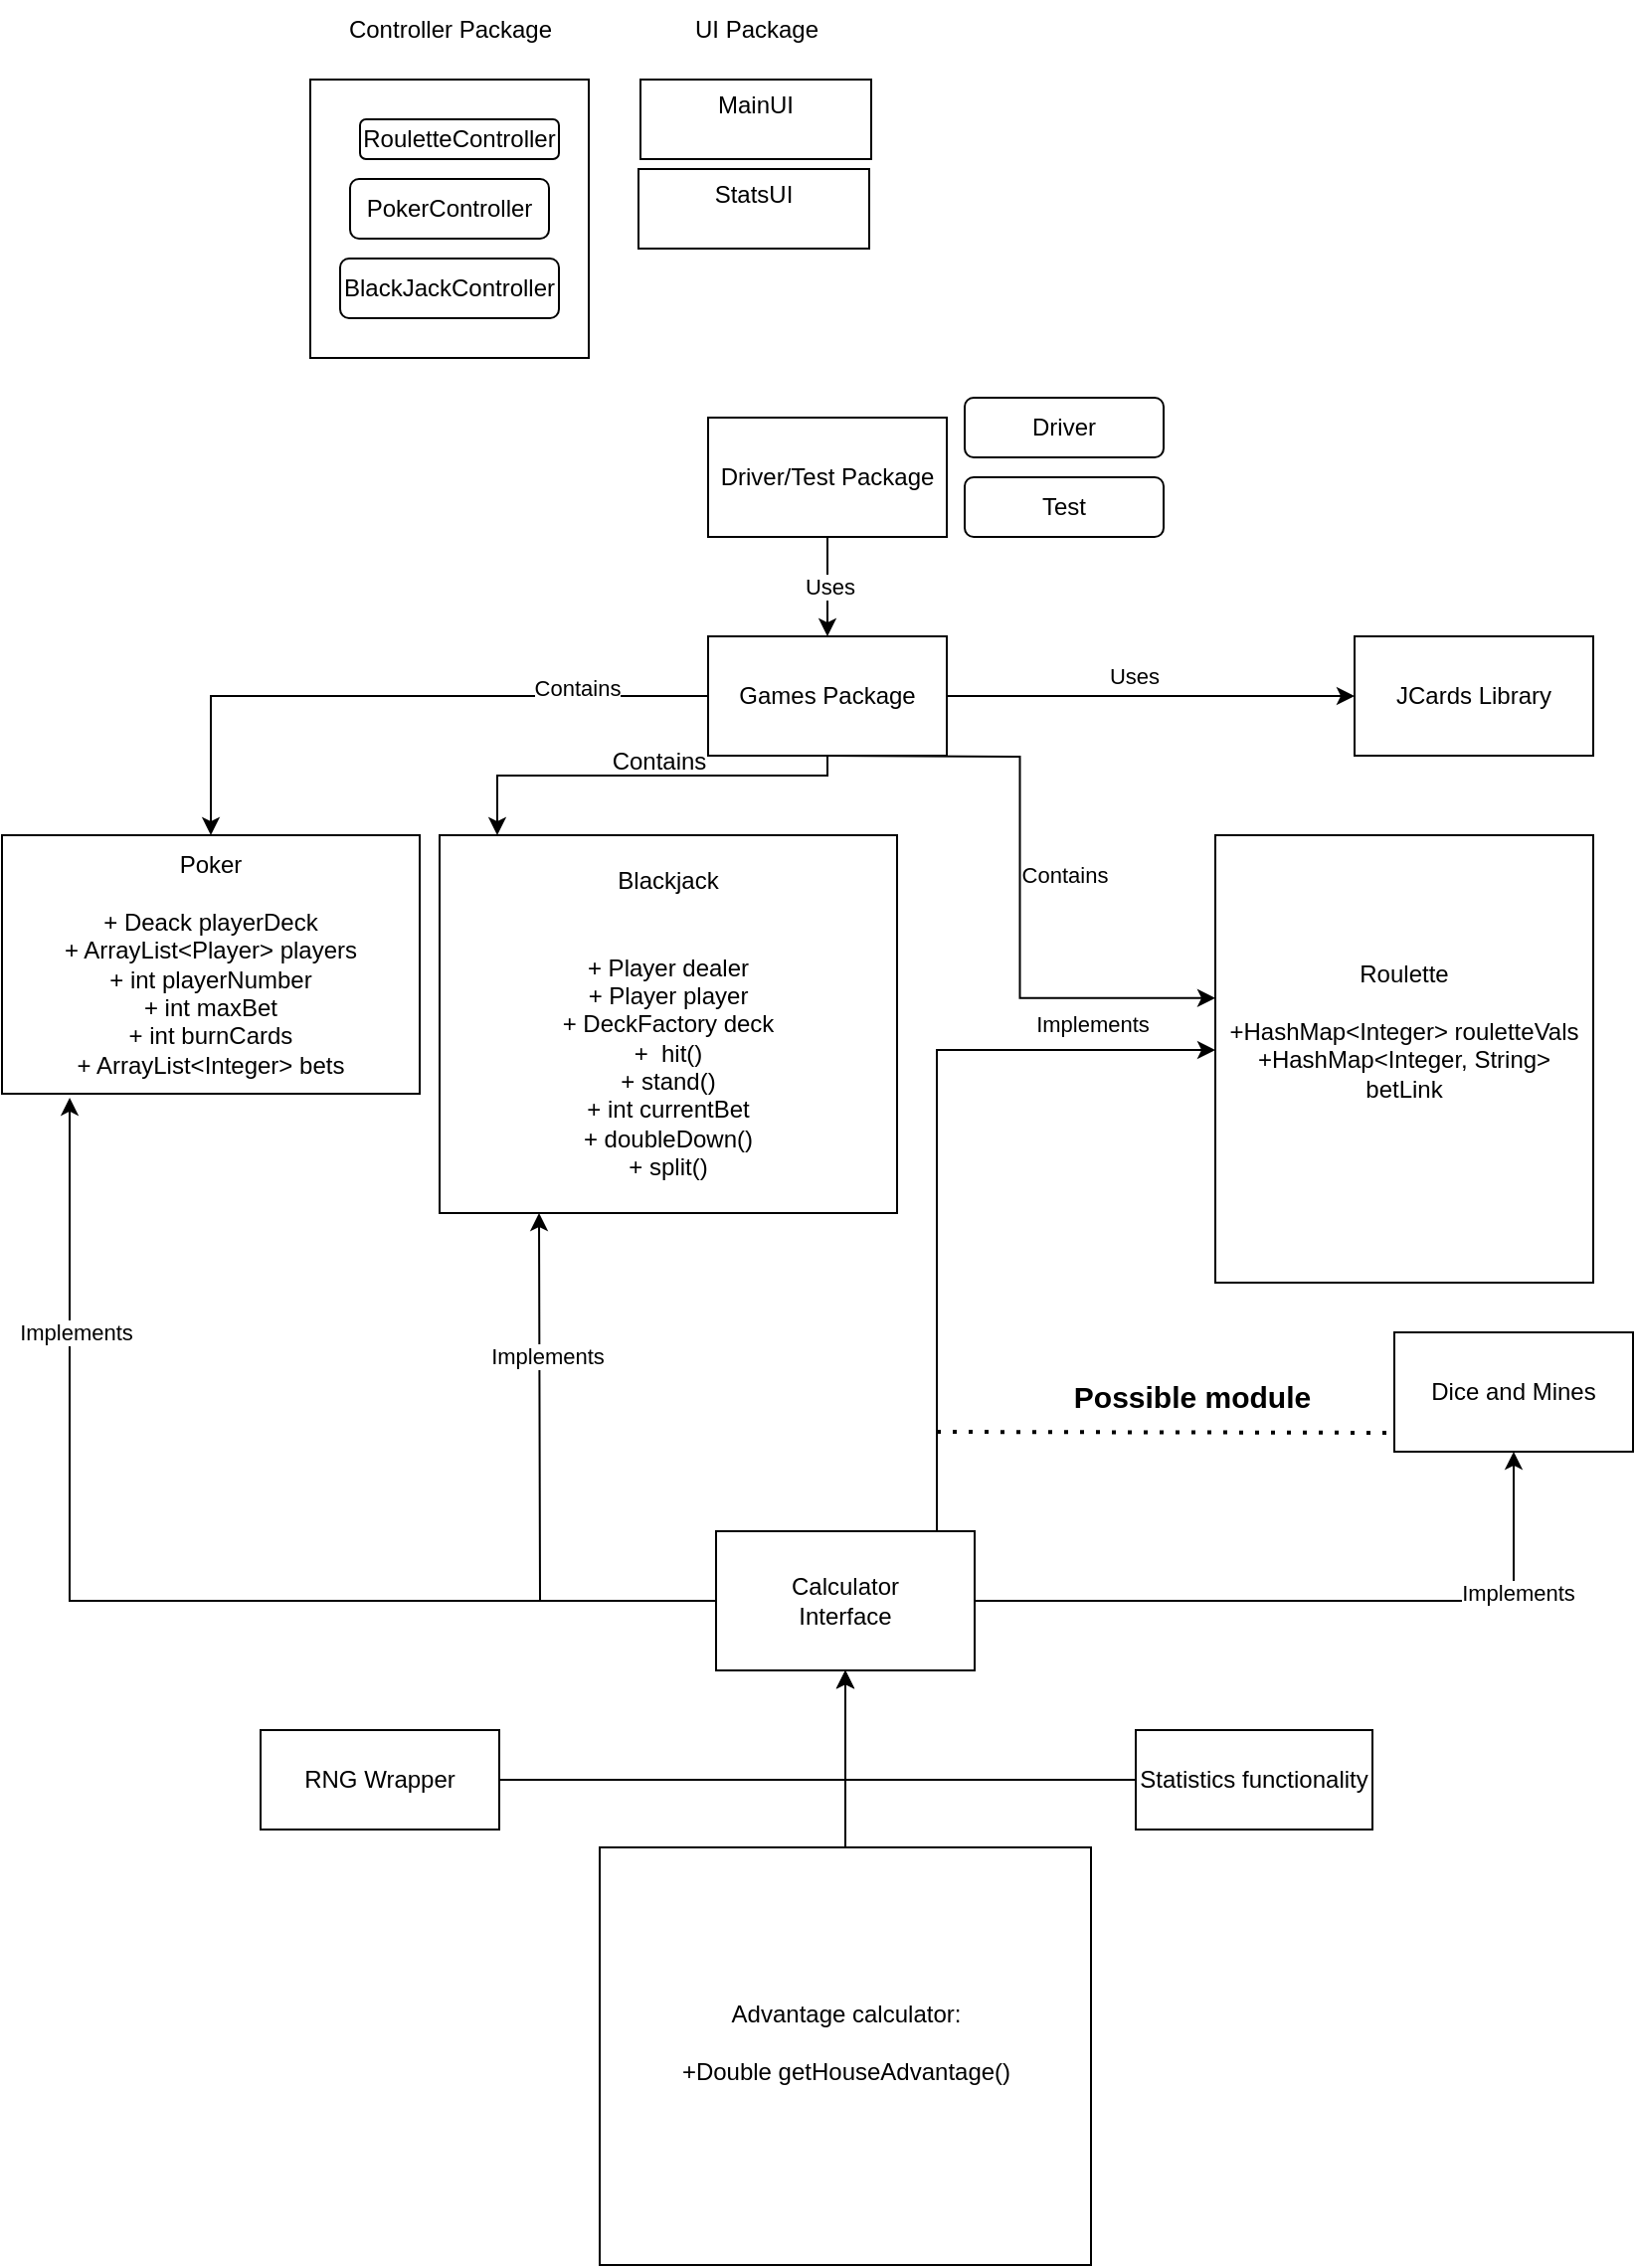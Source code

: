 <mxfile version="26.0.11">
  <diagram id="C5RBs43oDa-KdzZeNtuy" name="Page-1">
    <mxGraphModel dx="3521" dy="1154" grid="1" gridSize="10" guides="1" tooltips="1" connect="1" arrows="1" fold="1" page="1" pageScale="1" pageWidth="827" pageHeight="1169" math="0" shadow="0">
      <root>
        <mxCell id="WIyWlLk6GJQsqaUBKTNV-0" />
        <mxCell id="WIyWlLk6GJQsqaUBKTNV-1" parent="WIyWlLk6GJQsqaUBKTNV-0" />
        <mxCell id="tToA4wUiExiqptiXw_F4-0" value="&lt;div&gt;Poker&lt;/div&gt;&lt;div&gt;&lt;br&gt;&lt;/div&gt;&lt;div&gt;+ Deack playerDeck&lt;/div&gt;&lt;div&gt;+ ArrayList&amp;lt;Player&amp;gt; players&lt;/div&gt;&lt;div&gt;+ int playerNumber&lt;/div&gt;&lt;div&gt;+ int maxBet&lt;/div&gt;&lt;div&gt;+ int burnCards&lt;/div&gt;&lt;div&gt;+ ArrayList&amp;lt;Integer&amp;gt; bets&lt;br&gt;&lt;/div&gt;" style="rounded=0;whiteSpace=wrap;html=1;" parent="WIyWlLk6GJQsqaUBKTNV-1" vertex="1">
          <mxGeometry x="-10" y="450" width="210" height="130" as="geometry" />
        </mxCell>
        <mxCell id="tToA4wUiExiqptiXw_F4-1" value="&lt;div&gt;Blackjack&lt;/div&gt;&lt;div&gt;&lt;br&gt;&lt;/div&gt;&lt;div&gt;&lt;br&gt;&lt;/div&gt;&lt;div&gt;+ Player dealer&lt;/div&gt;&lt;div&gt;+ Player player&lt;/div&gt;&lt;div&gt;+ DeckFactory deck&lt;/div&gt;&lt;div&gt;+&amp;nbsp; hit()&lt;/div&gt;&lt;div&gt;+ stand()&lt;/div&gt;&lt;div&gt;+ int currentBet&lt;/div&gt;&lt;div&gt;+ doubleDown()&lt;/div&gt;&lt;div&gt;+ split()&lt;br&gt;&lt;/div&gt;" style="rounded=0;whiteSpace=wrap;html=1;" parent="WIyWlLk6GJQsqaUBKTNV-1" vertex="1">
          <mxGeometry x="210" y="450" width="230" height="190" as="geometry" />
        </mxCell>
        <mxCell id="tToA4wUiExiqptiXw_F4-2" value="&lt;div&gt;Roulette&lt;/div&gt;&lt;div&gt;&lt;br&gt;&lt;/div&gt;&lt;div&gt;+HashMap&amp;lt;Integer&amp;gt; rouletteVals&lt;/div&gt;&lt;div&gt;+HashMap&amp;lt;Integer, String&amp;gt; betLink&lt;/div&gt;&lt;div&gt;&lt;br&gt;&lt;/div&gt;&lt;div&gt;&lt;br&gt;&lt;/div&gt;" style="rounded=0;whiteSpace=wrap;html=1;" parent="WIyWlLk6GJQsqaUBKTNV-1" vertex="1">
          <mxGeometry x="600" y="450" width="190" height="225" as="geometry" />
        </mxCell>
        <mxCell id="tToA4wUiExiqptiXw_F4-3" value="&lt;div&gt;MainUI&lt;/div&gt;&lt;div&gt;&lt;br&gt;&lt;/div&gt;" style="rounded=0;whiteSpace=wrap;html=1;" parent="WIyWlLk6GJQsqaUBKTNV-1" vertex="1">
          <mxGeometry x="311" y="70" width="116" height="40" as="geometry" />
        </mxCell>
        <mxCell id="tToA4wUiExiqptiXw_F4-4" value="" style="endArrow=none;dashed=1;html=1;dashPattern=1 3;strokeWidth=2;rounded=0;" parent="WIyWlLk6GJQsqaUBKTNV-1" edge="1">
          <mxGeometry width="50" height="50" relative="1" as="geometry">
            <mxPoint x="460" y="750" as="sourcePoint" />
            <mxPoint x="694.5" y="750.5" as="targetPoint" />
          </mxGeometry>
        </mxCell>
        <mxCell id="tToA4wUiExiqptiXw_F4-5" value="&lt;div&gt;Dice and Mines&lt;/div&gt;" style="rounded=0;whiteSpace=wrap;html=1;" parent="WIyWlLk6GJQsqaUBKTNV-1" vertex="1">
          <mxGeometry x="690" y="700" width="120" height="60" as="geometry" />
        </mxCell>
        <mxCell id="tToA4wUiExiqptiXw_F4-6" value="&lt;font style=&quot;font-size: 15px;&quot;&gt;Possible module&lt;/font&gt;" style="text;strokeColor=none;fillColor=none;html=1;fontSize=24;fontStyle=1;verticalAlign=middle;align=center;" parent="WIyWlLk6GJQsqaUBKTNV-1" vertex="1">
          <mxGeometry x="537.5" y="710" width="100" height="40" as="geometry" />
        </mxCell>
        <mxCell id="tToA4wUiExiqptiXw_F4-28" style="edgeStyle=orthogonalEdgeStyle;rounded=0;orthogonalLoop=1;jettySize=auto;html=1;entryX=0.5;entryY=1;entryDx=0;entryDy=0;" parent="WIyWlLk6GJQsqaUBKTNV-1" source="tToA4wUiExiqptiXw_F4-10" target="tToA4wUiExiqptiXw_F4-11" edge="1">
          <mxGeometry relative="1" as="geometry" />
        </mxCell>
        <mxCell id="tToA4wUiExiqptiXw_F4-10" value="RNG Wrapper" style="rounded=0;whiteSpace=wrap;html=1;" parent="WIyWlLk6GJQsqaUBKTNV-1" vertex="1">
          <mxGeometry x="120" y="900" width="120" height="50" as="geometry" />
        </mxCell>
        <mxCell id="tToA4wUiExiqptiXw_F4-13" style="edgeStyle=orthogonalEdgeStyle;rounded=0;orthogonalLoop=1;jettySize=auto;html=1;exitX=0;exitY=0.5;exitDx=0;exitDy=0;entryX=0.162;entryY=1.015;entryDx=0;entryDy=0;entryPerimeter=0;" parent="WIyWlLk6GJQsqaUBKTNV-1" source="tToA4wUiExiqptiXw_F4-11" edge="1" target="tToA4wUiExiqptiXw_F4-0">
          <mxGeometry relative="1" as="geometry">
            <mxPoint x="29" y="670" as="targetPoint" />
          </mxGeometry>
        </mxCell>
        <mxCell id="tToA4wUiExiqptiXw_F4-19" value="Implements" style="edgeLabel;html=1;align=center;verticalAlign=middle;resizable=0;points=[];" parent="tToA4wUiExiqptiXw_F4-13" vertex="1" connectable="0">
          <mxGeometry x="0.591" y="-3" relative="1" as="geometry">
            <mxPoint as="offset" />
          </mxGeometry>
        </mxCell>
        <mxCell id="tToA4wUiExiqptiXw_F4-15" style="edgeStyle=orthogonalEdgeStyle;rounded=0;orthogonalLoop=1;jettySize=auto;html=1;" parent="WIyWlLk6GJQsqaUBKTNV-1" source="tToA4wUiExiqptiXw_F4-11" target="tToA4wUiExiqptiXw_F4-2" edge="1">
          <mxGeometry relative="1" as="geometry">
            <Array as="points">
              <mxPoint x="460" y="558" />
            </Array>
          </mxGeometry>
        </mxCell>
        <mxCell id="tToA4wUiExiqptiXw_F4-17" value="Implements" style="edgeLabel;html=1;align=center;verticalAlign=middle;resizable=0;points=[];" parent="tToA4wUiExiqptiXw_F4-15" vertex="1" connectable="0">
          <mxGeometry x="0.186" relative="1" as="geometry">
            <mxPoint x="78" y="-29" as="offset" />
          </mxGeometry>
        </mxCell>
        <mxCell id="tToA4wUiExiqptiXw_F4-16" style="edgeStyle=orthogonalEdgeStyle;rounded=0;orthogonalLoop=1;jettySize=auto;html=1;entryX=0.5;entryY=1;entryDx=0;entryDy=0;" parent="WIyWlLk6GJQsqaUBKTNV-1" source="tToA4wUiExiqptiXw_F4-11" target="tToA4wUiExiqptiXw_F4-5" edge="1">
          <mxGeometry relative="1" as="geometry" />
        </mxCell>
        <mxCell id="tToA4wUiExiqptiXw_F4-20" value="Implements" style="edgeLabel;html=1;align=center;verticalAlign=middle;resizable=0;points=[];" parent="tToA4wUiExiqptiXw_F4-16" vertex="1" connectable="0">
          <mxGeometry x="0.589" y="-2" relative="1" as="geometry">
            <mxPoint as="offset" />
          </mxGeometry>
        </mxCell>
        <mxCell id="jq3g5ppvfEtibvaRHfFG-3" style="edgeStyle=orthogonalEdgeStyle;rounded=0;orthogonalLoop=1;jettySize=auto;html=1;" edge="1" parent="WIyWlLk6GJQsqaUBKTNV-1" source="tToA4wUiExiqptiXw_F4-11">
          <mxGeometry relative="1" as="geometry">
            <mxPoint x="260" y="640" as="targetPoint" />
          </mxGeometry>
        </mxCell>
        <mxCell id="jq3g5ppvfEtibvaRHfFG-4" value="Implements" style="edgeLabel;html=1;align=center;verticalAlign=middle;resizable=0;points=[];" vertex="1" connectable="0" parent="jq3g5ppvfEtibvaRHfFG-3">
          <mxGeometry x="0.492" y="-4" relative="1" as="geometry">
            <mxPoint as="offset" />
          </mxGeometry>
        </mxCell>
        <mxCell id="tToA4wUiExiqptiXw_F4-11" value="&lt;div&gt;Calculator&lt;/div&gt;Interface" style="rounded=0;whiteSpace=wrap;html=1;" parent="WIyWlLk6GJQsqaUBKTNV-1" vertex="1">
          <mxGeometry x="349" y="800" width="130" height="70" as="geometry" />
        </mxCell>
        <mxCell id="tToA4wUiExiqptiXw_F4-29" style="edgeStyle=orthogonalEdgeStyle;rounded=0;orthogonalLoop=1;jettySize=auto;html=1;" parent="WIyWlLk6GJQsqaUBKTNV-1" source="tToA4wUiExiqptiXw_F4-22" target="tToA4wUiExiqptiXw_F4-11" edge="1">
          <mxGeometry relative="1" as="geometry">
            <Array as="points">
              <mxPoint x="414" y="840" />
              <mxPoint x="414" y="840" />
            </Array>
          </mxGeometry>
        </mxCell>
        <mxCell id="tToA4wUiExiqptiXw_F4-22" value="Advantage calculator:&lt;br&gt;&lt;div&gt;&lt;br&gt;&lt;/div&gt;&lt;div&gt;+Double getHouseAdvantage()&lt;/div&gt;&lt;div&gt;&lt;br&gt;&lt;/div&gt;" style="rounded=0;whiteSpace=wrap;html=1;" parent="WIyWlLk6GJQsqaUBKTNV-1" vertex="1">
          <mxGeometry x="290.5" y="959" width="247" height="210" as="geometry" />
        </mxCell>
        <mxCell id="jq3g5ppvfEtibvaRHfFG-1" style="edgeStyle=orthogonalEdgeStyle;rounded=0;orthogonalLoop=1;jettySize=auto;html=1;entryX=0.5;entryY=1;entryDx=0;entryDy=0;" edge="1" parent="WIyWlLk6GJQsqaUBKTNV-1" source="tToA4wUiExiqptiXw_F4-23" target="tToA4wUiExiqptiXw_F4-11">
          <mxGeometry relative="1" as="geometry" />
        </mxCell>
        <mxCell id="tToA4wUiExiqptiXw_F4-23" value="Statistics functionality" style="rounded=0;whiteSpace=wrap;html=1;" parent="WIyWlLk6GJQsqaUBKTNV-1" vertex="1">
          <mxGeometry x="560" y="900" width="119" height="50" as="geometry" />
        </mxCell>
        <mxCell id="tToA4wUiExiqptiXw_F4-41" value="" style="whiteSpace=wrap;html=1;aspect=fixed;" parent="WIyWlLk6GJQsqaUBKTNV-1" vertex="1">
          <mxGeometry x="145" y="70" width="140" height="140" as="geometry" />
        </mxCell>
        <mxCell id="tToA4wUiExiqptiXw_F4-32" value="PokerController" style="rounded=1;whiteSpace=wrap;html=1;" parent="WIyWlLk6GJQsqaUBKTNV-1" vertex="1">
          <mxGeometry x="165" y="120" width="100" height="30" as="geometry" />
        </mxCell>
        <mxCell id="tToA4wUiExiqptiXw_F4-33" value="BlackJackController" style="rounded=1;whiteSpace=wrap;html=1;" parent="WIyWlLk6GJQsqaUBKTNV-1" vertex="1">
          <mxGeometry x="160" y="160" width="110" height="30" as="geometry" />
        </mxCell>
        <mxCell id="tToA4wUiExiqptiXw_F4-34" value="RouletteController" style="rounded=1;whiteSpace=wrap;html=1;" parent="WIyWlLk6GJQsqaUBKTNV-1" vertex="1">
          <mxGeometry x="170" y="90" width="100" height="20" as="geometry" />
        </mxCell>
        <mxCell id="tToA4wUiExiqptiXw_F4-42" value="Controller Package" style="text;html=1;align=center;verticalAlign=middle;resizable=0;points=[];autosize=1;strokeColor=none;fillColor=none;" parent="WIyWlLk6GJQsqaUBKTNV-1" vertex="1">
          <mxGeometry x="150" y="30" width="130" height="30" as="geometry" />
        </mxCell>
        <mxCell id="tToA4wUiExiqptiXw_F4-43" value="UI Package" style="text;html=1;align=center;verticalAlign=middle;resizable=0;points=[];autosize=1;strokeColor=none;fillColor=none;" parent="WIyWlLk6GJQsqaUBKTNV-1" vertex="1">
          <mxGeometry x="324" y="30" width="90" height="30" as="geometry" />
        </mxCell>
        <mxCell id="tToA4wUiExiqptiXw_F4-44" value="&lt;div&gt;StatsUI&lt;/div&gt;&lt;div&gt;&lt;br&gt;&lt;/div&gt;" style="rounded=0;whiteSpace=wrap;html=1;" parent="WIyWlLk6GJQsqaUBKTNV-1" vertex="1">
          <mxGeometry x="310" y="115" width="116" height="40" as="geometry" />
        </mxCell>
        <mxCell id="tToA4wUiExiqptiXw_F4-50" style="edgeStyle=orthogonalEdgeStyle;rounded=0;orthogonalLoop=1;jettySize=auto;html=1;" parent="WIyWlLk6GJQsqaUBKTNV-1" source="tToA4wUiExiqptiXw_F4-45" target="tToA4wUiExiqptiXw_F4-48" edge="1">
          <mxGeometry relative="1" as="geometry" />
        </mxCell>
        <mxCell id="tToA4wUiExiqptiXw_F4-51" value="Uses" style="edgeLabel;html=1;align=center;verticalAlign=middle;resizable=0;points=[];" parent="tToA4wUiExiqptiXw_F4-50" vertex="1" connectable="0">
          <mxGeometry y="1" relative="1" as="geometry">
            <mxPoint as="offset" />
          </mxGeometry>
        </mxCell>
        <mxCell id="tToA4wUiExiqptiXw_F4-45" value="Driver/Test Package" style="rounded=0;whiteSpace=wrap;html=1;" parent="WIyWlLk6GJQsqaUBKTNV-1" vertex="1">
          <mxGeometry x="345" y="240" width="120" height="60" as="geometry" />
        </mxCell>
        <mxCell id="tToA4wUiExiqptiXw_F4-46" value="Driver" style="rounded=1;whiteSpace=wrap;html=1;" parent="WIyWlLk6GJQsqaUBKTNV-1" vertex="1">
          <mxGeometry x="474" y="230" width="100" height="30" as="geometry" />
        </mxCell>
        <mxCell id="tToA4wUiExiqptiXw_F4-47" value="Test" style="rounded=1;whiteSpace=wrap;html=1;" parent="WIyWlLk6GJQsqaUBKTNV-1" vertex="1">
          <mxGeometry x="474" y="270" width="100" height="30" as="geometry" />
        </mxCell>
        <mxCell id="tToA4wUiExiqptiXw_F4-52" style="edgeStyle=orthogonalEdgeStyle;rounded=0;orthogonalLoop=1;jettySize=auto;html=1;entryX=0.5;entryY=0;entryDx=0;entryDy=0;" parent="WIyWlLk6GJQsqaUBKTNV-1" source="tToA4wUiExiqptiXw_F4-48" target="tToA4wUiExiqptiXw_F4-0" edge="1">
          <mxGeometry relative="1" as="geometry" />
        </mxCell>
        <mxCell id="tToA4wUiExiqptiXw_F4-56" value="Contains" style="edgeLabel;html=1;align=center;verticalAlign=middle;resizable=0;points=[];" parent="tToA4wUiExiqptiXw_F4-52" vertex="1" connectable="0">
          <mxGeometry x="-0.588" y="-4" relative="1" as="geometry">
            <mxPoint as="offset" />
          </mxGeometry>
        </mxCell>
        <mxCell id="tToA4wUiExiqptiXw_F4-54" style="edgeStyle=orthogonalEdgeStyle;rounded=0;orthogonalLoop=1;jettySize=auto;html=1;" parent="WIyWlLk6GJQsqaUBKTNV-1" source="tToA4wUiExiqptiXw_F4-48" target="tToA4wUiExiqptiXw_F4-1" edge="1">
          <mxGeometry relative="1" as="geometry">
            <Array as="points">
              <mxPoint x="405" y="420" />
              <mxPoint x="239" y="420" />
            </Array>
          </mxGeometry>
        </mxCell>
        <mxCell id="tToA4wUiExiqptiXw_F4-59" style="edgeStyle=orthogonalEdgeStyle;rounded=0;orthogonalLoop=1;jettySize=auto;html=1;" parent="WIyWlLk6GJQsqaUBKTNV-1" source="tToA4wUiExiqptiXw_F4-48" target="tToA4wUiExiqptiXw_F4-58" edge="1">
          <mxGeometry relative="1" as="geometry" />
        </mxCell>
        <mxCell id="tToA4wUiExiqptiXw_F4-60" value="Uses" style="edgeLabel;html=1;align=center;verticalAlign=middle;resizable=0;points=[];" parent="tToA4wUiExiqptiXw_F4-59" vertex="1" connectable="0">
          <mxGeometry x="-0.19" y="-4" relative="1" as="geometry">
            <mxPoint x="11" y="-14" as="offset" />
          </mxGeometry>
        </mxCell>
        <mxCell id="tToA4wUiExiqptiXw_F4-48" value="Games Package" style="rounded=0;whiteSpace=wrap;html=1;" parent="WIyWlLk6GJQsqaUBKTNV-1" vertex="1">
          <mxGeometry x="345" y="350" width="120" height="60" as="geometry" />
        </mxCell>
        <mxCell id="tToA4wUiExiqptiXw_F4-58" value="JCards Library" style="rounded=0;whiteSpace=wrap;html=1;" parent="WIyWlLk6GJQsqaUBKTNV-1" vertex="1">
          <mxGeometry x="670" y="350" width="120" height="60" as="geometry" />
        </mxCell>
        <mxCell id="jq3g5ppvfEtibvaRHfFG-5" style="edgeStyle=orthogonalEdgeStyle;rounded=0;orthogonalLoop=1;jettySize=auto;html=1;entryX=0;entryY=0.364;entryDx=0;entryDy=0;entryPerimeter=0;" edge="1" parent="WIyWlLk6GJQsqaUBKTNV-1" target="tToA4wUiExiqptiXw_F4-2">
          <mxGeometry relative="1" as="geometry">
            <mxPoint x="402.5" y="410" as="sourcePoint" />
            <mxPoint x="537.5" y="549.925" as="targetPoint" />
          </mxGeometry>
        </mxCell>
        <mxCell id="jq3g5ppvfEtibvaRHfFG-6" value="Contains" style="edgeLabel;html=1;align=center;verticalAlign=middle;resizable=0;points=[];" vertex="1" connectable="0" parent="jq3g5ppvfEtibvaRHfFG-5">
          <mxGeometry x="-0.007" y="1" relative="1" as="geometry">
            <mxPoint x="21" as="offset" />
          </mxGeometry>
        </mxCell>
        <mxCell id="jq3g5ppvfEtibvaRHfFG-7" value="Contains" style="text;html=1;align=center;verticalAlign=middle;resizable=0;points=[];autosize=1;strokeColor=none;fillColor=none;" vertex="1" parent="WIyWlLk6GJQsqaUBKTNV-1">
          <mxGeometry x="285" y="398" width="70" height="30" as="geometry" />
        </mxCell>
      </root>
    </mxGraphModel>
  </diagram>
</mxfile>
